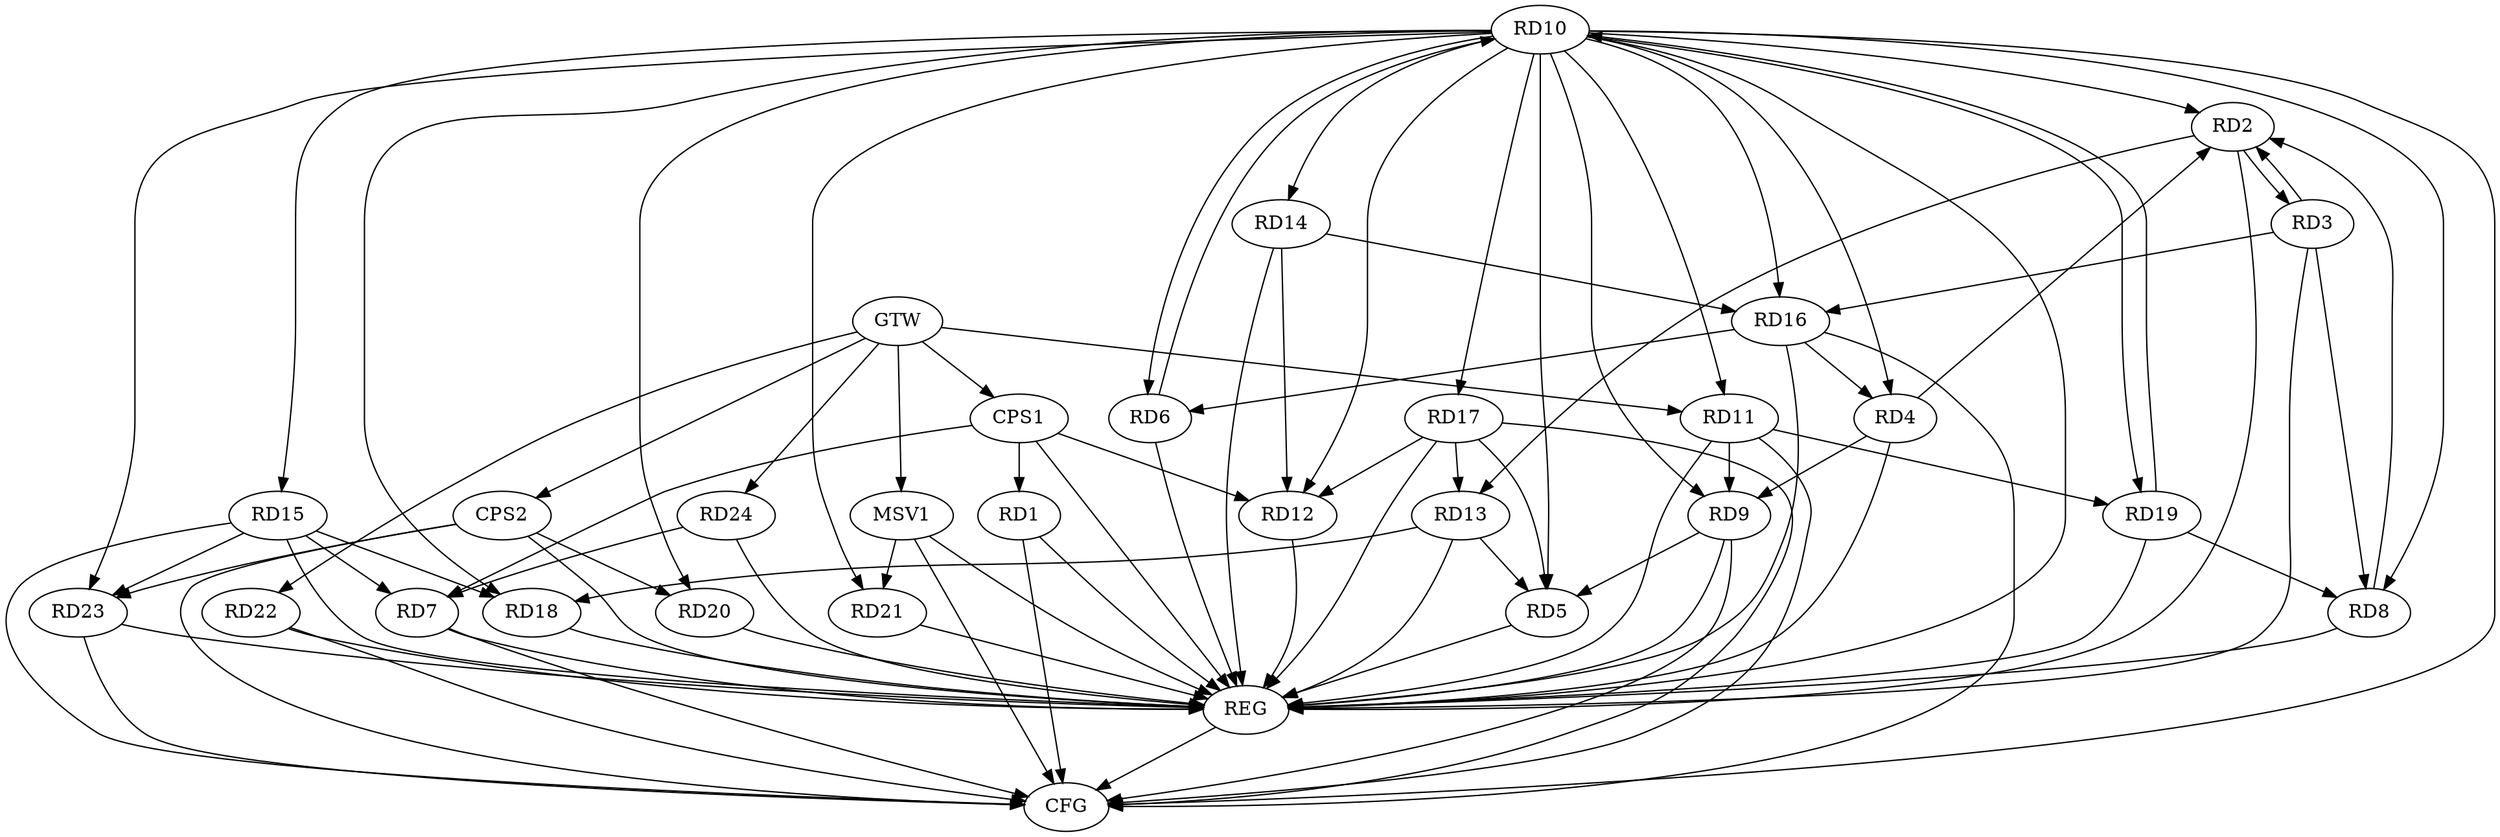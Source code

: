 strict digraph G {
  RD1 [ label="RD1" ];
  RD2 [ label="RD2" ];
  RD3 [ label="RD3" ];
  RD4 [ label="RD4" ];
  RD5 [ label="RD5" ];
  RD6 [ label="RD6" ];
  RD7 [ label="RD7" ];
  RD8 [ label="RD8" ];
  RD9 [ label="RD9" ];
  RD10 [ label="RD10" ];
  RD11 [ label="RD11" ];
  RD12 [ label="RD12" ];
  RD13 [ label="RD13" ];
  RD14 [ label="RD14" ];
  RD15 [ label="RD15" ];
  RD16 [ label="RD16" ];
  RD17 [ label="RD17" ];
  RD18 [ label="RD18" ];
  RD19 [ label="RD19" ];
  RD20 [ label="RD20" ];
  RD21 [ label="RD21" ];
  RD22 [ label="RD22" ];
  RD23 [ label="RD23" ];
  RD24 [ label="RD24" ];
  CPS1 [ label="CPS1" ];
  CPS2 [ label="CPS2" ];
  GTW [ label="GTW" ];
  REG [ label="REG" ];
  CFG [ label="CFG" ];
  MSV1 [ label="MSV1" ];
  RD2 -> RD3;
  RD3 -> RD2;
  RD4 -> RD2;
  RD8 -> RD2;
  RD2 -> RD13;
  RD3 -> RD8;
  RD3 -> RD16;
  RD4 -> RD9;
  RD16 -> RD4;
  RD9 -> RD5;
  RD13 -> RD5;
  RD17 -> RD5;
  RD6 -> RD10;
  RD16 -> RD6;
  RD15 -> RD7;
  RD24 -> RD7;
  RD10 -> RD8;
  RD19 -> RD8;
  RD10 -> RD9;
  RD11 -> RD9;
  RD10 -> RD12;
  RD10 -> RD18;
  RD10 -> RD19;
  RD19 -> RD10;
  RD11 -> RD19;
  RD14 -> RD12;
  RD17 -> RD12;
  RD17 -> RD13;
  RD13 -> RD18;
  RD14 -> RD16;
  RD15 -> RD18;
  RD15 -> RD23;
  CPS1 -> RD1;
  CPS1 -> RD7;
  CPS1 -> RD12;
  CPS2 -> RD20;
  CPS2 -> RD23;
  GTW -> RD11;
  GTW -> RD22;
  GTW -> RD24;
  GTW -> CPS1;
  GTW -> CPS2;
  RD1 -> REG;
  RD2 -> REG;
  RD3 -> REG;
  RD4 -> REG;
  RD5 -> REG;
  RD6 -> REG;
  RD7 -> REG;
  RD8 -> REG;
  RD9 -> REG;
  RD10 -> REG;
  RD11 -> REG;
  RD12 -> REG;
  RD13 -> REG;
  RD14 -> REG;
  RD15 -> REG;
  RD16 -> REG;
  RD17 -> REG;
  RD18 -> REG;
  RD19 -> REG;
  RD20 -> REG;
  RD21 -> REG;
  RD22 -> REG;
  RD23 -> REG;
  RD24 -> REG;
  CPS1 -> REG;
  CPS2 -> REG;
  CPS2 -> CFG;
  RD7 -> CFG;
  RD1 -> CFG;
  RD15 -> CFG;
  RD17 -> CFG;
  RD11 -> CFG;
  RD22 -> CFG;
  RD23 -> CFG;
  RD9 -> CFG;
  RD16 -> CFG;
  REG -> CFG;
  RD10 -> CFG;
  RD10 -> RD23;
  RD10 -> RD11;
  RD10 -> RD15;
  RD10 -> RD2;
  RD10 -> RD6;
  RD10 -> RD4;
  RD10 -> RD17;
  RD10 -> RD16;
  RD10 -> RD21;
  RD10 -> RD20;
  RD10 -> RD14;
  RD10 -> RD5;
  MSV1 -> RD21;
  GTW -> MSV1;
  MSV1 -> REG;
  MSV1 -> CFG;
}
